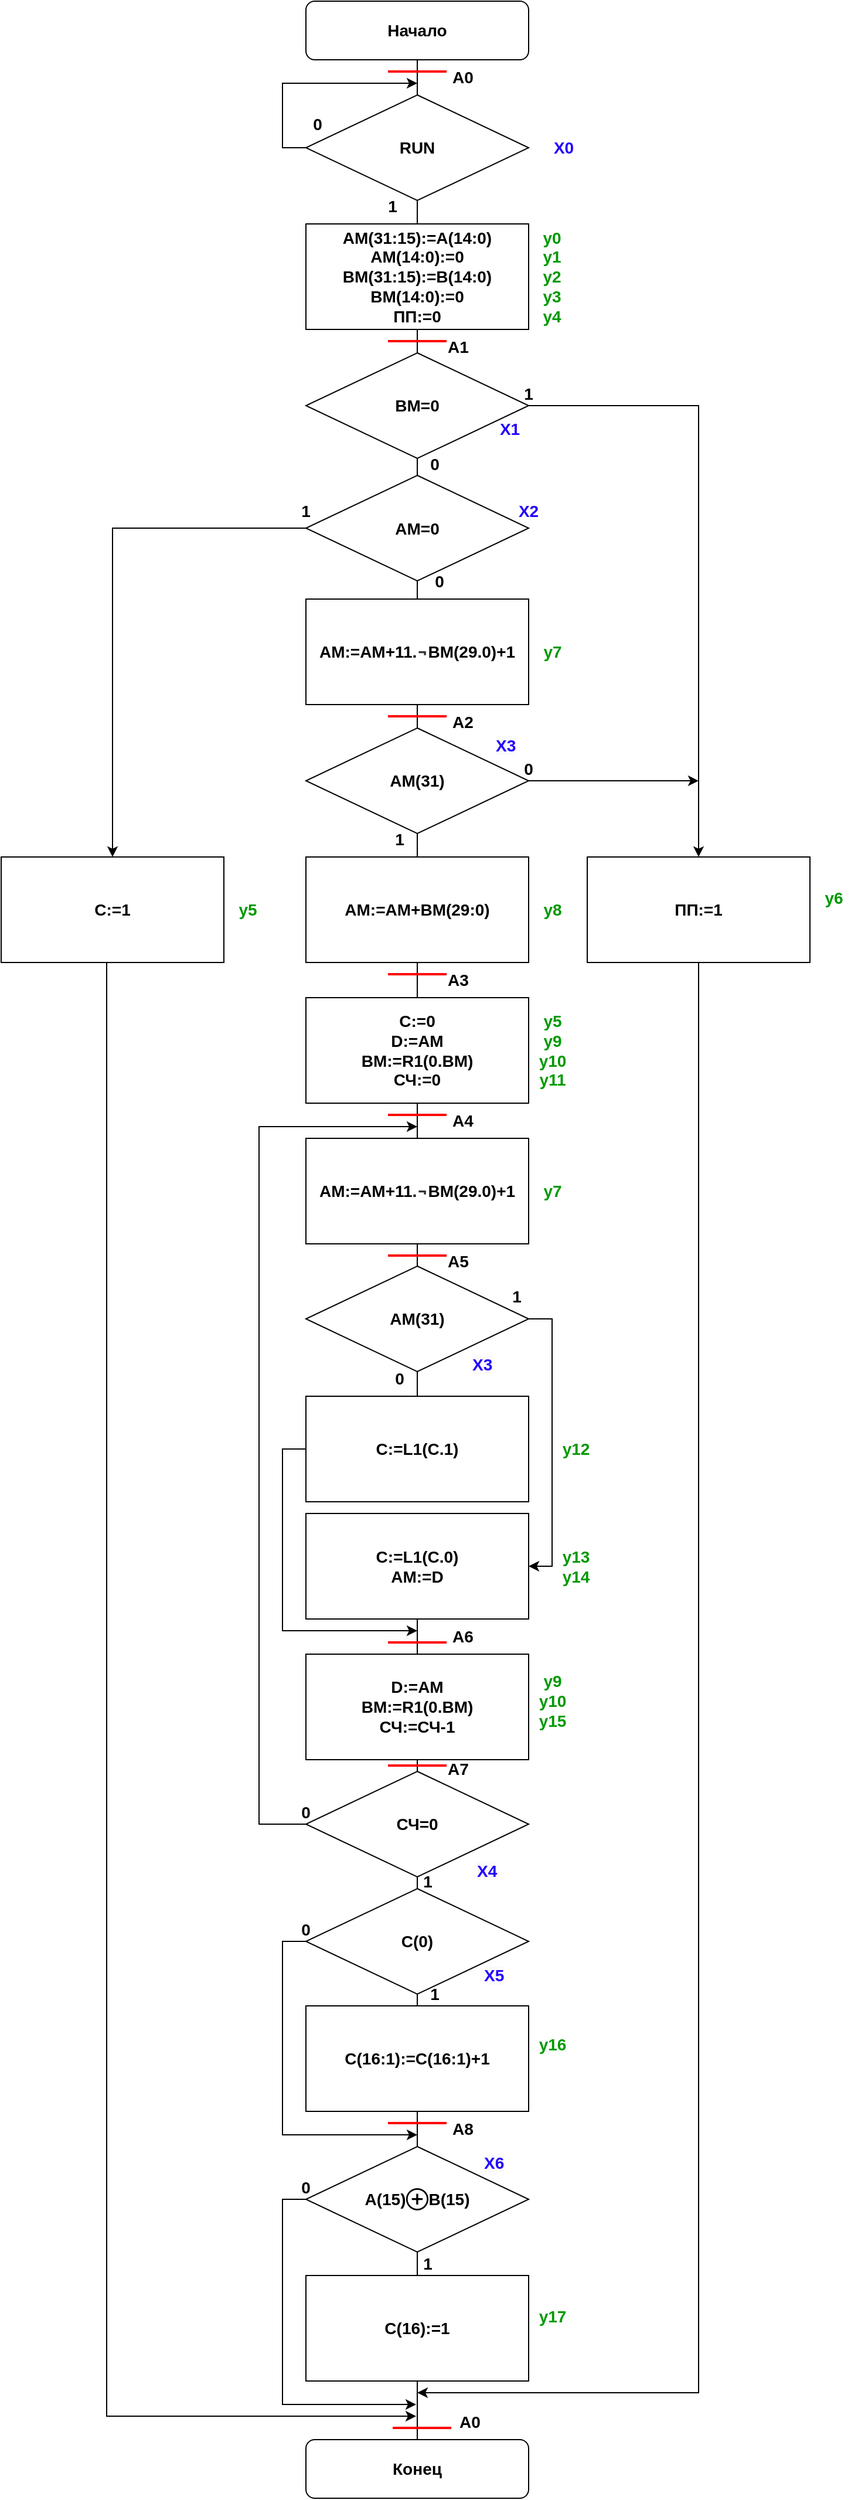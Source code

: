 <mxfile version="23.1.5" type="device">
  <diagram id="C5RBs43oDa-KdzZeNtuy" name="Page-1">
    <mxGraphModel dx="1098" dy="648" grid="1" gridSize="10" guides="1" tooltips="1" connect="1" arrows="1" fold="1" page="1" pageScale="1" pageWidth="827" pageHeight="1169" math="0" shadow="0">
      <root>
        <mxCell id="WIyWlLk6GJQsqaUBKTNV-0" />
        <mxCell id="WIyWlLk6GJQsqaUBKTNV-1" parent="WIyWlLk6GJQsqaUBKTNV-0" />
        <mxCell id="NeMItbaQ3363baABLBJ3-2" value="&lt;span style=&quot;font-size: 14px;&quot;&gt;AM(31:15):=A(14:0)&lt;/span&gt;&lt;div style=&quot;font-size: 14px;&quot;&gt;&lt;span style=&quot;font-size: 14px;&quot;&gt;AM(14:0):=0&lt;/span&gt;&lt;/div&gt;&lt;div style=&quot;font-size: 14px;&quot;&gt;&lt;span style=&quot;font-size: 14px;&quot;&gt;BM(31:15):=B(14:0)&lt;/span&gt;&lt;span style=&quot;font-size: 14px;&quot;&gt;&lt;br style=&quot;font-size: 14px;&quot;&gt;&lt;/span&gt;&lt;/div&gt;&lt;div style=&quot;font-size: 14px;&quot;&gt;&lt;span style=&quot;font-size: 14px;&quot;&gt;BM(14:0):=0&lt;/span&gt;&lt;/div&gt;&lt;div style=&quot;font-size: 14px;&quot;&gt;&lt;span style=&quot;font-size: 14px;&quot;&gt;ПП:=0&lt;/span&gt;&lt;/div&gt;" style="rounded=0;whiteSpace=wrap;html=1;fontSize=14;fontStyle=1" parent="WIyWlLk6GJQsqaUBKTNV-1" vertex="1">
          <mxGeometry x="340" y="280" width="190" height="90" as="geometry" />
        </mxCell>
        <mxCell id="sM19E9n8kaSrz1xQXTx6-0" value="&lt;span style=&quot;font-size: 14px;&quot;&gt;AM:=AM+11.&lt;/span&gt;&lt;span style=&quot;color: rgb(51, 51, 51); font-family: &amp;quot;YS Text&amp;quot;, -apple-system, BlinkMacSystemFont, Arial, Helvetica, sans-serif; font-size: 14px; text-align: start; background-color: rgb(255, 255, 255);&quot;&gt;&lt;span style=&quot;font-size: 14px;&quot;&gt;¬&lt;/span&gt;&lt;/span&gt;&lt;span style=&quot;font-size: 14px;&quot;&gt;BM(29.0)+1&lt;/span&gt;" style="rounded=0;whiteSpace=wrap;html=1;fontSize=14;fontStyle=1" parent="WIyWlLk6GJQsqaUBKTNV-1" vertex="1">
          <mxGeometry x="340" y="600" width="190" height="90" as="geometry" />
        </mxCell>
        <mxCell id="sM19E9n8kaSrz1xQXTx6-1" value="Начало" style="rounded=1;whiteSpace=wrap;html=1;fontSize=14;fontStyle=1" parent="WIyWlLk6GJQsqaUBKTNV-1" vertex="1">
          <mxGeometry x="340" y="90" width="190" height="50" as="geometry" />
        </mxCell>
        <mxCell id="sM19E9n8kaSrz1xQXTx6-11" style="edgeStyle=elbowEdgeStyle;rounded=0;orthogonalLoop=1;jettySize=auto;html=1;exitX=0;exitY=0.5;exitDx=0;exitDy=0;fontSize=14;fontStyle=1" parent="WIyWlLk6GJQsqaUBKTNV-1" source="sM19E9n8kaSrz1xQXTx6-4" edge="1">
          <mxGeometry relative="1" as="geometry">
            <mxPoint x="435" y="160" as="targetPoint" />
            <Array as="points">
              <mxPoint x="320" y="190" />
            </Array>
          </mxGeometry>
        </mxCell>
        <mxCell id="sM19E9n8kaSrz1xQXTx6-4" value="RUN" style="rhombus;whiteSpace=wrap;html=1;fontSize=14;fontStyle=1" parent="WIyWlLk6GJQsqaUBKTNV-1" vertex="1">
          <mxGeometry x="340" y="170" width="190" height="90" as="geometry" />
        </mxCell>
        <mxCell id="sM19E9n8kaSrz1xQXTx6-5" value="" style="endArrow=none;html=1;rounded=0;entryX=0.5;entryY=0;entryDx=0;entryDy=0;exitX=0.5;exitY=1;exitDx=0;exitDy=0;fontSize=14;fontStyle=1" parent="WIyWlLk6GJQsqaUBKTNV-1" source="sM19E9n8kaSrz1xQXTx6-1" target="sM19E9n8kaSrz1xQXTx6-4" edge="1">
          <mxGeometry width="50" height="50" relative="1" as="geometry">
            <mxPoint x="430" y="250" as="sourcePoint" />
            <mxPoint x="480" y="200" as="targetPoint" />
          </mxGeometry>
        </mxCell>
        <mxCell id="sM19E9n8kaSrz1xQXTx6-6" value="" style="endArrow=none;html=1;rounded=0;entryX=0.5;entryY=0;entryDx=0;entryDy=0;exitX=0.5;exitY=1;exitDx=0;exitDy=0;fontSize=14;fontStyle=1" parent="WIyWlLk6GJQsqaUBKTNV-1" source="sM19E9n8kaSrz1xQXTx6-4" target="NeMItbaQ3363baABLBJ3-2" edge="1">
          <mxGeometry width="50" height="50" relative="1" as="geometry">
            <mxPoint x="413" y="270" as="sourcePoint" />
            <mxPoint x="413" y="320" as="targetPoint" />
          </mxGeometry>
        </mxCell>
        <mxCell id="sM19E9n8kaSrz1xQXTx6-10" value="1" style="text;html=1;align=center;verticalAlign=middle;whiteSpace=wrap;rounded=0;fontSize=14;fontStyle=1" parent="WIyWlLk6GJQsqaUBKTNV-1" vertex="1">
          <mxGeometry x="384" y="250" width="60" height="30" as="geometry" />
        </mxCell>
        <mxCell id="sM19E9n8kaSrz1xQXTx6-12" value="" style="endArrow=none;html=1;rounded=0;strokeWidth=2;strokeColor=#FF0000;fontSize=14;fontStyle=1" parent="WIyWlLk6GJQsqaUBKTNV-1" edge="1">
          <mxGeometry width="50" height="50" relative="1" as="geometry">
            <mxPoint x="410" y="150" as="sourcePoint" />
            <mxPoint x="460" y="150" as="targetPoint" />
          </mxGeometry>
        </mxCell>
        <mxCell id="sM19E9n8kaSrz1xQXTx6-86" style="edgeStyle=orthogonalEdgeStyle;rounded=0;orthogonalLoop=1;jettySize=auto;html=1;entryX=0.5;entryY=0;entryDx=0;entryDy=0;fontSize=14;fontStyle=1" parent="WIyWlLk6GJQsqaUBKTNV-1" source="sM19E9n8kaSrz1xQXTx6-13" target="sM19E9n8kaSrz1xQXTx6-85" edge="1">
          <mxGeometry relative="1" as="geometry" />
        </mxCell>
        <mxCell id="sM19E9n8kaSrz1xQXTx6-13" value="BM=0" style="rhombus;whiteSpace=wrap;html=1;fontSize=14;fontStyle=1" parent="WIyWlLk6GJQsqaUBKTNV-1" vertex="1">
          <mxGeometry x="340" y="390" width="190" height="90" as="geometry" />
        </mxCell>
        <mxCell id="sM19E9n8kaSrz1xQXTx6-92" style="edgeStyle=orthogonalEdgeStyle;rounded=0;orthogonalLoop=1;jettySize=auto;html=1;entryX=0.5;entryY=0;entryDx=0;entryDy=0;fontSize=14;fontStyle=1" parent="WIyWlLk6GJQsqaUBKTNV-1" source="sM19E9n8kaSrz1xQXTx6-14" target="sM19E9n8kaSrz1xQXTx6-91" edge="1">
          <mxGeometry relative="1" as="geometry" />
        </mxCell>
        <mxCell id="sM19E9n8kaSrz1xQXTx6-14" value="AM=0" style="rhombus;whiteSpace=wrap;html=1;fontSize=14;fontStyle=1" parent="WIyWlLk6GJQsqaUBKTNV-1" vertex="1">
          <mxGeometry x="340" y="494.5" width="190" height="90" as="geometry" />
        </mxCell>
        <mxCell id="sM19E9n8kaSrz1xQXTx6-15" value="" style="endArrow=none;html=1;rounded=0;entryX=0.5;entryY=1;entryDx=0;entryDy=0;exitX=0.5;exitY=0;exitDx=0;exitDy=0;fontSize=14;fontStyle=1" parent="WIyWlLk6GJQsqaUBKTNV-1" source="sM19E9n8kaSrz1xQXTx6-13" target="NeMItbaQ3363baABLBJ3-2" edge="1">
          <mxGeometry width="50" height="50" relative="1" as="geometry">
            <mxPoint x="380" y="430" as="sourcePoint" />
            <mxPoint x="430" y="380" as="targetPoint" />
          </mxGeometry>
        </mxCell>
        <mxCell id="sM19E9n8kaSrz1xQXTx6-16" value="" style="endArrow=none;html=1;rounded=0;strokeWidth=2;strokeColor=#FF0000;fontSize=14;fontStyle=1" parent="WIyWlLk6GJQsqaUBKTNV-1" edge="1">
          <mxGeometry width="50" height="50" relative="1" as="geometry">
            <mxPoint x="410" y="380" as="sourcePoint" />
            <mxPoint x="460" y="380" as="targetPoint" />
          </mxGeometry>
        </mxCell>
        <mxCell id="sM19E9n8kaSrz1xQXTx6-18" value="A1" style="text;html=1;align=center;verticalAlign=middle;whiteSpace=wrap;rounded=0;fontSize=14;fontStyle=1" parent="WIyWlLk6GJQsqaUBKTNV-1" vertex="1">
          <mxGeometry x="440" y="370" width="60" height="30" as="geometry" />
        </mxCell>
        <mxCell id="sM19E9n8kaSrz1xQXTx6-19" value="A0" style="text;html=1;align=center;verticalAlign=middle;whiteSpace=wrap;rounded=0;fontSize=14;fontStyle=1" parent="WIyWlLk6GJQsqaUBKTNV-1" vertex="1">
          <mxGeometry x="444" y="140" width="60" height="30" as="geometry" />
        </mxCell>
        <mxCell id="sM19E9n8kaSrz1xQXTx6-20" value="0" style="text;html=1;align=center;verticalAlign=middle;whiteSpace=wrap;rounded=0;fontSize=14;fontStyle=1" parent="WIyWlLk6GJQsqaUBKTNV-1" vertex="1">
          <mxGeometry x="320" y="180" width="60" height="30" as="geometry" />
        </mxCell>
        <mxCell id="sM19E9n8kaSrz1xQXTx6-21" value="" style="endArrow=none;html=1;rounded=0;entryX=0.5;entryY=1;entryDx=0;entryDy=0;exitX=0.5;exitY=0;exitDx=0;exitDy=0;fontStyle=1;fontSize=14;" parent="WIyWlLk6GJQsqaUBKTNV-1" source="sM19E9n8kaSrz1xQXTx6-14" target="sM19E9n8kaSrz1xQXTx6-13" edge="1">
          <mxGeometry width="50" height="50" relative="1" as="geometry">
            <mxPoint x="370" y="520" as="sourcePoint" />
            <mxPoint x="420" y="470" as="targetPoint" />
          </mxGeometry>
        </mxCell>
        <mxCell id="sM19E9n8kaSrz1xQXTx6-22" value="0" style="text;html=1;align=center;verticalAlign=middle;whiteSpace=wrap;rounded=0;fontStyle=1;fontSize=14;" parent="WIyWlLk6GJQsqaUBKTNV-1" vertex="1">
          <mxGeometry x="420" y="470" width="60" height="30" as="geometry" />
        </mxCell>
        <mxCell id="sM19E9n8kaSrz1xQXTx6-23" value="0" style="text;html=1;align=center;verticalAlign=middle;whiteSpace=wrap;rounded=0;fontStyle=1;fontSize=14;" parent="WIyWlLk6GJQsqaUBKTNV-1" vertex="1">
          <mxGeometry x="424" y="570" width="60" height="30" as="geometry" />
        </mxCell>
        <mxCell id="sM19E9n8kaSrz1xQXTx6-24" value="" style="endArrow=none;html=1;rounded=0;entryX=0.5;entryY=1;entryDx=0;entryDy=0;exitX=0.5;exitY=0;exitDx=0;exitDy=0;fontStyle=1;fontSize=14;" parent="WIyWlLk6GJQsqaUBKTNV-1" source="sM19E9n8kaSrz1xQXTx6-0" target="sM19E9n8kaSrz1xQXTx6-14" edge="1">
          <mxGeometry width="50" height="50" relative="1" as="geometry">
            <mxPoint x="440" y="650" as="sourcePoint" />
            <mxPoint x="490" y="600" as="targetPoint" />
          </mxGeometry>
        </mxCell>
        <mxCell id="sM19E9n8kaSrz1xQXTx6-89" style="edgeStyle=orthogonalEdgeStyle;rounded=0;orthogonalLoop=1;jettySize=auto;html=1;fontSize=14;fontStyle=1" parent="WIyWlLk6GJQsqaUBKTNV-1" source="sM19E9n8kaSrz1xQXTx6-25" edge="1">
          <mxGeometry relative="1" as="geometry">
            <mxPoint x="675" y="755" as="targetPoint" />
          </mxGeometry>
        </mxCell>
        <mxCell id="sM19E9n8kaSrz1xQXTx6-25" value="AM(31)" style="rhombus;whiteSpace=wrap;html=1;fontSize=14;fontStyle=1" parent="WIyWlLk6GJQsqaUBKTNV-1" vertex="1">
          <mxGeometry x="340" y="710" width="190" height="90" as="geometry" />
        </mxCell>
        <mxCell id="sM19E9n8kaSrz1xQXTx6-26" value="" style="endArrow=none;html=1;rounded=0;entryX=0.5;entryY=1;entryDx=0;entryDy=0;exitX=0.5;exitY=0;exitDx=0;exitDy=0;fontStyle=1;fontSize=14;" parent="WIyWlLk6GJQsqaUBKTNV-1" source="sM19E9n8kaSrz1xQXTx6-25" target="sM19E9n8kaSrz1xQXTx6-0" edge="1">
          <mxGeometry width="50" height="50" relative="1" as="geometry">
            <mxPoint x="270" y="760" as="sourcePoint" />
            <mxPoint x="320" y="710" as="targetPoint" />
          </mxGeometry>
        </mxCell>
        <mxCell id="sM19E9n8kaSrz1xQXTx6-28" value="" style="endArrow=none;html=1;rounded=0;strokeWidth=2;strokeColor=#FF0000;fontSize=14;fontStyle=1" parent="WIyWlLk6GJQsqaUBKTNV-1" edge="1">
          <mxGeometry width="50" height="50" relative="1" as="geometry">
            <mxPoint x="410" y="700" as="sourcePoint" />
            <mxPoint x="460" y="700" as="targetPoint" />
          </mxGeometry>
        </mxCell>
        <mxCell id="sM19E9n8kaSrz1xQXTx6-29" value="A2" style="text;html=1;align=center;verticalAlign=middle;whiteSpace=wrap;rounded=0;fontSize=14;fontStyle=1" parent="WIyWlLk6GJQsqaUBKTNV-1" vertex="1">
          <mxGeometry x="444" y="690" width="60" height="30" as="geometry" />
        </mxCell>
        <mxCell id="sM19E9n8kaSrz1xQXTx6-30" value="AM:=AM+BM(29:0)" style="rounded=0;whiteSpace=wrap;html=1;fontSize=14;fontStyle=1" parent="WIyWlLk6GJQsqaUBKTNV-1" vertex="1">
          <mxGeometry x="340" y="820" width="190" height="90" as="geometry" />
        </mxCell>
        <mxCell id="sM19E9n8kaSrz1xQXTx6-31" value="" style="endArrow=none;html=1;rounded=0;entryX=0.5;entryY=1;entryDx=0;entryDy=0;exitX=0.5;exitY=0;exitDx=0;exitDy=0;fontStyle=1;fontSize=14;" parent="WIyWlLk6GJQsqaUBKTNV-1" source="sM19E9n8kaSrz1xQXTx6-30" target="sM19E9n8kaSrz1xQXTx6-25" edge="1">
          <mxGeometry width="50" height="50" relative="1" as="geometry">
            <mxPoint x="380" y="830" as="sourcePoint" />
            <mxPoint x="430" y="780" as="targetPoint" />
          </mxGeometry>
        </mxCell>
        <mxCell id="sM19E9n8kaSrz1xQXTx6-33" value="1" style="text;html=1;align=center;verticalAlign=middle;whiteSpace=wrap;rounded=0;fontStyle=1;fontSize=14;" parent="WIyWlLk6GJQsqaUBKTNV-1" vertex="1">
          <mxGeometry x="390" y="790" width="60" height="30" as="geometry" />
        </mxCell>
        <mxCell id="sM19E9n8kaSrz1xQXTx6-34" value="C:=0&lt;div style=&quot;font-size: 14px;&quot;&gt;D:=AM&lt;/div&gt;&lt;div style=&quot;font-size: 14px;&quot;&gt;BM:=R1(0.BM)&lt;/div&gt;&lt;div style=&quot;font-size: 14px;&quot;&gt;СЧ:=0&lt;/div&gt;" style="rounded=0;whiteSpace=wrap;html=1;fontSize=14;fontStyle=1" parent="WIyWlLk6GJQsqaUBKTNV-1" vertex="1">
          <mxGeometry x="340" y="940" width="190" height="90" as="geometry" />
        </mxCell>
        <mxCell id="sM19E9n8kaSrz1xQXTx6-35" value="" style="endArrow=none;html=1;rounded=0;entryX=0.5;entryY=1;entryDx=0;entryDy=0;exitX=0.5;exitY=0;exitDx=0;exitDy=0;fontStyle=1;fontSize=14;" parent="WIyWlLk6GJQsqaUBKTNV-1" source="sM19E9n8kaSrz1xQXTx6-34" target="sM19E9n8kaSrz1xQXTx6-30" edge="1">
          <mxGeometry width="50" height="50" relative="1" as="geometry">
            <mxPoint x="270" y="990" as="sourcePoint" />
            <mxPoint x="320" y="940" as="targetPoint" />
          </mxGeometry>
        </mxCell>
        <mxCell id="sM19E9n8kaSrz1xQXTx6-36" value="" style="endArrow=none;html=1;rounded=0;strokeWidth=2;strokeColor=#FF0000;fontSize=14;fontStyle=1" parent="WIyWlLk6GJQsqaUBKTNV-1" edge="1">
          <mxGeometry width="50" height="50" relative="1" as="geometry">
            <mxPoint x="410" y="920" as="sourcePoint" />
            <mxPoint x="460" y="920" as="targetPoint" />
          </mxGeometry>
        </mxCell>
        <mxCell id="sM19E9n8kaSrz1xQXTx6-37" value="A3" style="text;html=1;align=center;verticalAlign=middle;whiteSpace=wrap;rounded=0;fontSize=14;fontStyle=1" parent="WIyWlLk6GJQsqaUBKTNV-1" vertex="1">
          <mxGeometry x="440" y="910" width="60" height="30" as="geometry" />
        </mxCell>
        <mxCell id="sM19E9n8kaSrz1xQXTx6-38" value="AM:=AM+11.&lt;span style=&quot;color: rgb(51, 51, 51); font-family: &amp;quot;YS Text&amp;quot;, -apple-system, BlinkMacSystemFont, Arial, Helvetica, sans-serif; text-align: start; background-color: rgb(255, 255, 255); font-size: 14px;&quot;&gt;¬&lt;/span&gt;BM(29.0)+1" style="rounded=0;whiteSpace=wrap;html=1;fontSize=14;fontStyle=1" parent="WIyWlLk6GJQsqaUBKTNV-1" vertex="1">
          <mxGeometry x="340" y="1060" width="190" height="90" as="geometry" />
        </mxCell>
        <mxCell id="sM19E9n8kaSrz1xQXTx6-39" value="" style="endArrow=none;html=1;rounded=0;entryX=0.5;entryY=1;entryDx=0;entryDy=0;exitX=0.5;exitY=0;exitDx=0;exitDy=0;fontStyle=1;fontSize=14;" parent="WIyWlLk6GJQsqaUBKTNV-1" source="sM19E9n8kaSrz1xQXTx6-38" target="sM19E9n8kaSrz1xQXTx6-34" edge="1">
          <mxGeometry width="50" height="50" relative="1" as="geometry">
            <mxPoint x="270" y="1110" as="sourcePoint" />
            <mxPoint x="320" y="1060" as="targetPoint" />
          </mxGeometry>
        </mxCell>
        <mxCell id="sM19E9n8kaSrz1xQXTx6-40" value="" style="endArrow=none;html=1;rounded=0;strokeWidth=2;strokeColor=#FF0000;fontSize=14;fontStyle=1" parent="WIyWlLk6GJQsqaUBKTNV-1" edge="1">
          <mxGeometry width="50" height="50" relative="1" as="geometry">
            <mxPoint x="410" y="1040" as="sourcePoint" />
            <mxPoint x="460" y="1040" as="targetPoint" />
          </mxGeometry>
        </mxCell>
        <mxCell id="sM19E9n8kaSrz1xQXTx6-41" value="A4" style="text;html=1;align=center;verticalAlign=middle;whiteSpace=wrap;rounded=0;fontSize=14;fontStyle=1" parent="WIyWlLk6GJQsqaUBKTNV-1" vertex="1">
          <mxGeometry x="444" y="1030" width="60" height="30" as="geometry" />
        </mxCell>
        <mxCell id="sM19E9n8kaSrz1xQXTx6-52" style="edgeStyle=orthogonalEdgeStyle;rounded=0;orthogonalLoop=1;jettySize=auto;html=1;entryX=1;entryY=0.5;entryDx=0;entryDy=0;fontStyle=1;fontSize=14;" parent="WIyWlLk6GJQsqaUBKTNV-1" source="sM19E9n8kaSrz1xQXTx6-42" target="sM19E9n8kaSrz1xQXTx6-46" edge="1">
          <mxGeometry relative="1" as="geometry">
            <Array as="points">
              <mxPoint x="550" y="1214" />
              <mxPoint x="550" y="1425" />
            </Array>
          </mxGeometry>
        </mxCell>
        <mxCell id="sM19E9n8kaSrz1xQXTx6-42" value="AM(31)" style="rhombus;whiteSpace=wrap;html=1;fontSize=14;fontStyle=1" parent="WIyWlLk6GJQsqaUBKTNV-1" vertex="1">
          <mxGeometry x="340" y="1169" width="190" height="90" as="geometry" />
        </mxCell>
        <mxCell id="sM19E9n8kaSrz1xQXTx6-43" value="" style="endArrow=none;html=1;rounded=0;entryX=0.5;entryY=1;entryDx=0;entryDy=0;exitX=0.5;exitY=0;exitDx=0;exitDy=0;fontStyle=1;fontSize=14;" parent="WIyWlLk6GJQsqaUBKTNV-1" source="sM19E9n8kaSrz1xQXTx6-42" target="sM19E9n8kaSrz1xQXTx6-38" edge="1">
          <mxGeometry width="50" height="50" relative="1" as="geometry">
            <mxPoint x="320" y="1210" as="sourcePoint" />
            <mxPoint x="370" y="1160" as="targetPoint" />
          </mxGeometry>
        </mxCell>
        <mxCell id="sM19E9n8kaSrz1xQXTx6-44" value="" style="endArrow=none;html=1;rounded=0;entryX=0.5;entryY=1;entryDx=0;entryDy=0;exitX=0.5;exitY=0;exitDx=0;exitDy=0;fontStyle=1;fontSize=14;" parent="WIyWlLk6GJQsqaUBKTNV-1" source="sM19E9n8kaSrz1xQXTx6-45" target="sM19E9n8kaSrz1xQXTx6-42" edge="1">
          <mxGeometry width="50" height="50" relative="1" as="geometry">
            <mxPoint x="430" y="1290" as="sourcePoint" />
            <mxPoint x="410" y="1320" as="targetPoint" />
          </mxGeometry>
        </mxCell>
        <mxCell id="sM19E9n8kaSrz1xQXTx6-49" style="edgeStyle=elbowEdgeStyle;rounded=0;orthogonalLoop=1;jettySize=auto;html=1;fontStyle=1;fontSize=14;" parent="WIyWlLk6GJQsqaUBKTNV-1" source="sM19E9n8kaSrz1xQXTx6-45" edge="1">
          <mxGeometry relative="1" as="geometry">
            <mxPoint x="435" y="1480" as="targetPoint" />
            <Array as="points">
              <mxPoint x="320" y="1410" />
            </Array>
          </mxGeometry>
        </mxCell>
        <mxCell id="sM19E9n8kaSrz1xQXTx6-45" value="C:=L1(C.1)" style="rounded=0;whiteSpace=wrap;html=1;fontSize=14;fontStyle=1" parent="WIyWlLk6GJQsqaUBKTNV-1" vertex="1">
          <mxGeometry x="340" y="1280" width="190" height="90" as="geometry" />
        </mxCell>
        <mxCell id="sM19E9n8kaSrz1xQXTx6-46" value="C:=L1(C.0)&lt;div style=&quot;font-size: 14px;&quot;&gt;AM:=D&lt;/div&gt;" style="rounded=0;whiteSpace=wrap;html=1;fontSize=14;fontStyle=1" parent="WIyWlLk6GJQsqaUBKTNV-1" vertex="1">
          <mxGeometry x="340" y="1380" width="190" height="90" as="geometry" />
        </mxCell>
        <mxCell id="sM19E9n8kaSrz1xQXTx6-47" value="D:=AM&lt;div style=&quot;font-size: 14px;&quot;&gt;BM:=R1(0.BM)&lt;/div&gt;&lt;div style=&quot;font-size: 14px;&quot;&gt;СЧ:=СЧ-1&lt;/div&gt;" style="rounded=0;whiteSpace=wrap;html=1;fontSize=14;fontStyle=1" parent="WIyWlLk6GJQsqaUBKTNV-1" vertex="1">
          <mxGeometry x="340" y="1500" width="190" height="90" as="geometry" />
        </mxCell>
        <mxCell id="sM19E9n8kaSrz1xQXTx6-48" value="" style="endArrow=none;html=1;rounded=0;entryX=0.5;entryY=1;entryDx=0;entryDy=0;exitX=0.5;exitY=0;exitDx=0;exitDy=0;fontStyle=1;fontSize=14;" parent="WIyWlLk6GJQsqaUBKTNV-1" source="sM19E9n8kaSrz1xQXTx6-47" target="sM19E9n8kaSrz1xQXTx6-46" edge="1">
          <mxGeometry width="50" height="50" relative="1" as="geometry">
            <mxPoint x="430" y="1480" as="sourcePoint" />
            <mxPoint x="480" y="1430" as="targetPoint" />
          </mxGeometry>
        </mxCell>
        <mxCell id="sM19E9n8kaSrz1xQXTx6-50" value="" style="endArrow=none;html=1;rounded=0;strokeWidth=2;strokeColor=#FF0000;fontSize=14;fontStyle=1" parent="WIyWlLk6GJQsqaUBKTNV-1" edge="1">
          <mxGeometry width="50" height="50" relative="1" as="geometry">
            <mxPoint x="410" y="1490" as="sourcePoint" />
            <mxPoint x="460" y="1490" as="targetPoint" />
          </mxGeometry>
        </mxCell>
        <mxCell id="sM19E9n8kaSrz1xQXTx6-51" value="A6" style="text;html=1;align=center;verticalAlign=middle;whiteSpace=wrap;rounded=0;fontSize=14;fontStyle=1" parent="WIyWlLk6GJQsqaUBKTNV-1" vertex="1">
          <mxGeometry x="444" y="1470" width="60" height="30" as="geometry" />
        </mxCell>
        <mxCell id="sM19E9n8kaSrz1xQXTx6-57" style="edgeStyle=elbowEdgeStyle;rounded=0;orthogonalLoop=1;jettySize=auto;html=1;fontStyle=1;fontSize=14;" parent="WIyWlLk6GJQsqaUBKTNV-1" source="sM19E9n8kaSrz1xQXTx6-53" edge="1">
          <mxGeometry relative="1" as="geometry">
            <mxPoint x="435" y="1050" as="targetPoint" />
            <Array as="points">
              <mxPoint x="300" y="1350" />
            </Array>
          </mxGeometry>
        </mxCell>
        <mxCell id="sM19E9n8kaSrz1xQXTx6-53" value="СЧ=0" style="rhombus;whiteSpace=wrap;html=1;fontSize=14;fontStyle=1" parent="WIyWlLk6GJQsqaUBKTNV-1" vertex="1">
          <mxGeometry x="340" y="1600" width="190" height="90" as="geometry" />
        </mxCell>
        <mxCell id="sM19E9n8kaSrz1xQXTx6-54" value="" style="endArrow=none;html=1;rounded=0;entryX=0.5;entryY=1;entryDx=0;entryDy=0;exitX=0.5;exitY=0;exitDx=0;exitDy=0;fontStyle=1;fontSize=14;" parent="WIyWlLk6GJQsqaUBKTNV-1" source="sM19E9n8kaSrz1xQXTx6-53" target="sM19E9n8kaSrz1xQXTx6-47" edge="1">
          <mxGeometry width="50" height="50" relative="1" as="geometry">
            <mxPoint x="445" y="1290" as="sourcePoint" />
            <mxPoint x="445" y="1269" as="targetPoint" />
          </mxGeometry>
        </mxCell>
        <mxCell id="sM19E9n8kaSrz1xQXTx6-55" value="0" style="text;html=1;align=center;verticalAlign=middle;whiteSpace=wrap;rounded=0;fontStyle=1;fontSize=14;" parent="WIyWlLk6GJQsqaUBKTNV-1" vertex="1">
          <mxGeometry x="390" y="1250" width="60" height="30" as="geometry" />
        </mxCell>
        <mxCell id="sM19E9n8kaSrz1xQXTx6-56" value="1" style="text;html=1;align=center;verticalAlign=middle;whiteSpace=wrap;rounded=0;fontStyle=1;fontSize=14;" parent="WIyWlLk6GJQsqaUBKTNV-1" vertex="1">
          <mxGeometry x="490" y="1180" width="60" height="30" as="geometry" />
        </mxCell>
        <mxCell id="sM19E9n8kaSrz1xQXTx6-70" style="edgeStyle=elbowEdgeStyle;rounded=0;orthogonalLoop=1;jettySize=auto;html=1;fontSize=14;fontStyle=1" parent="WIyWlLk6GJQsqaUBKTNV-1" source="sM19E9n8kaSrz1xQXTx6-58" edge="1">
          <mxGeometry relative="1" as="geometry">
            <mxPoint x="435" y="1910" as="targetPoint" />
            <Array as="points">
              <mxPoint x="320" y="1820" />
            </Array>
          </mxGeometry>
        </mxCell>
        <mxCell id="sM19E9n8kaSrz1xQXTx6-58" value="С(0)" style="rhombus;whiteSpace=wrap;html=1;fontSize=14;fontStyle=1" parent="WIyWlLk6GJQsqaUBKTNV-1" vertex="1">
          <mxGeometry x="340" y="1700" width="190" height="90" as="geometry" />
        </mxCell>
        <mxCell id="sM19E9n8kaSrz1xQXTx6-59" value="" style="endArrow=none;html=1;rounded=0;entryX=0.5;entryY=1;entryDx=0;entryDy=0;exitX=0.5;exitY=0;exitDx=0;exitDy=0;fontSize=14;fontStyle=1" parent="WIyWlLk6GJQsqaUBKTNV-1" source="sM19E9n8kaSrz1xQXTx6-58" target="sM19E9n8kaSrz1xQXTx6-53" edge="1">
          <mxGeometry width="50" height="50" relative="1" as="geometry">
            <mxPoint x="280" y="1760" as="sourcePoint" />
            <mxPoint x="330" y="1710" as="targetPoint" />
          </mxGeometry>
        </mxCell>
        <mxCell id="sM19E9n8kaSrz1xQXTx6-60" value="1" style="text;html=1;align=center;verticalAlign=middle;whiteSpace=wrap;rounded=0;fontStyle=1;fontSize=14;" parent="WIyWlLk6GJQsqaUBKTNV-1" vertex="1">
          <mxGeometry x="414" y="1679" width="60" height="30" as="geometry" />
        </mxCell>
        <mxCell id="sM19E9n8kaSrz1xQXTx6-62" value="0" style="text;html=1;align=center;verticalAlign=middle;whiteSpace=wrap;rounded=0;fontStyle=1;fontSize=14;" parent="WIyWlLk6GJQsqaUBKTNV-1" vertex="1">
          <mxGeometry x="310" y="1620" width="60" height="30" as="geometry" />
        </mxCell>
        <mxCell id="sM19E9n8kaSrz1xQXTx6-63" value="C(16:1):=C(16:1)+1" style="rounded=0;whiteSpace=wrap;html=1;fontSize=14;fontStyle=1" parent="WIyWlLk6GJQsqaUBKTNV-1" vertex="1">
          <mxGeometry x="340" y="1800" width="190" height="90" as="geometry" />
        </mxCell>
        <mxCell id="sM19E9n8kaSrz1xQXTx6-64" value="" style="endArrow=none;html=1;rounded=0;entryX=0.5;entryY=1;entryDx=0;entryDy=0;exitX=0.5;exitY=0;exitDx=0;exitDy=0;fontSize=14;fontStyle=1" parent="WIyWlLk6GJQsqaUBKTNV-1" source="sM19E9n8kaSrz1xQXTx6-63" target="sM19E9n8kaSrz1xQXTx6-58" edge="1">
          <mxGeometry width="50" height="50" relative="1" as="geometry">
            <mxPoint x="350" y="1820" as="sourcePoint" />
            <mxPoint x="400" y="1770" as="targetPoint" />
          </mxGeometry>
        </mxCell>
        <mxCell id="sM19E9n8kaSrz1xQXTx6-84" style="edgeStyle=elbowEdgeStyle;rounded=0;orthogonalLoop=1;jettySize=auto;html=1;exitX=0.5;exitY=0.833;exitDx=0;exitDy=0;exitPerimeter=0;fontSize=14;fontStyle=1" parent="WIyWlLk6GJQsqaUBKTNV-1" source="sM19E9n8kaSrz1xQXTx6-77" edge="1">
          <mxGeometry relative="1" as="geometry">
            <mxPoint x="434" y="2140" as="targetPoint" />
            <Array as="points">
              <mxPoint x="320" y="2050" />
            </Array>
          </mxGeometry>
        </mxCell>
        <mxCell id="sM19E9n8kaSrz1xQXTx6-65" value="A(15)&lt;span style=&quot;font-family: &amp;quot;YS Text&amp;quot;, -apple-system, BlinkMacSystemFont, Arial, Helvetica, sans-serif; text-align: start; background-color: rgb(255, 255, 255); font-size: 14px;&quot;&gt;&lt;font style=&quot;font-size: 14px;&quot;&gt;⊕&lt;/font&gt;&lt;/span&gt;B(15)" style="rhombus;whiteSpace=wrap;html=1;fontSize=14;fontStyle=1" parent="WIyWlLk6GJQsqaUBKTNV-1" vertex="1">
          <mxGeometry x="340" y="1920" width="190" height="90" as="geometry" />
        </mxCell>
        <mxCell id="sM19E9n8kaSrz1xQXTx6-66" value="" style="endArrow=none;html=1;rounded=0;entryX=0.5;entryY=1;entryDx=0;entryDy=0;exitX=0.5;exitY=0;exitDx=0;exitDy=0;fontSize=14;fontStyle=1" parent="WIyWlLk6GJQsqaUBKTNV-1" source="sM19E9n8kaSrz1xQXTx6-65" target="sM19E9n8kaSrz1xQXTx6-63" edge="1">
          <mxGeometry width="50" height="50" relative="1" as="geometry">
            <mxPoint x="230" y="1960" as="sourcePoint" />
            <mxPoint x="280" y="1910" as="targetPoint" />
          </mxGeometry>
        </mxCell>
        <mxCell id="sM19E9n8kaSrz1xQXTx6-67" value="1" style="text;html=1;align=center;verticalAlign=middle;whiteSpace=wrap;rounded=0;fontStyle=1;fontSize=14;" parent="WIyWlLk6GJQsqaUBKTNV-1" vertex="1">
          <mxGeometry x="430" y="1780" width="40" height="20" as="geometry" />
        </mxCell>
        <mxCell id="sM19E9n8kaSrz1xQXTx6-68" value="" style="endArrow=none;html=1;rounded=0;strokeWidth=2;strokeColor=#FF0000;fontSize=14;fontStyle=1" parent="WIyWlLk6GJQsqaUBKTNV-1" edge="1">
          <mxGeometry width="50" height="50" relative="1" as="geometry">
            <mxPoint x="410" y="1595" as="sourcePoint" />
            <mxPoint x="460" y="1595" as="targetPoint" />
          </mxGeometry>
        </mxCell>
        <mxCell id="sM19E9n8kaSrz1xQXTx6-69" value="A7" style="text;html=1;align=center;verticalAlign=middle;whiteSpace=wrap;rounded=0;fontSize=14;fontStyle=1" parent="WIyWlLk6GJQsqaUBKTNV-1" vertex="1">
          <mxGeometry x="440" y="1583" width="60" height="30" as="geometry" />
        </mxCell>
        <mxCell id="sM19E9n8kaSrz1xQXTx6-71" value="" style="endArrow=none;html=1;rounded=0;strokeWidth=2;strokeColor=#FF0000;fontSize=14;fontStyle=1" parent="WIyWlLk6GJQsqaUBKTNV-1" edge="1">
          <mxGeometry width="50" height="50" relative="1" as="geometry">
            <mxPoint x="410" y="1900" as="sourcePoint" />
            <mxPoint x="460" y="1900" as="targetPoint" />
          </mxGeometry>
        </mxCell>
        <mxCell id="sM19E9n8kaSrz1xQXTx6-72" value="A8" style="text;html=1;align=center;verticalAlign=middle;whiteSpace=wrap;rounded=0;fontSize=14;fontStyle=1" parent="WIyWlLk6GJQsqaUBKTNV-1" vertex="1">
          <mxGeometry x="444" y="1890" width="60" height="30" as="geometry" />
        </mxCell>
        <mxCell id="sM19E9n8kaSrz1xQXTx6-73" value="C(16):=1" style="rounded=0;whiteSpace=wrap;html=1;fontSize=14;fontStyle=1" parent="WIyWlLk6GJQsqaUBKTNV-1" vertex="1">
          <mxGeometry x="340" y="2030" width="190" height="90" as="geometry" />
        </mxCell>
        <mxCell id="sM19E9n8kaSrz1xQXTx6-74" value="" style="endArrow=none;html=1;rounded=0;entryX=0.5;entryY=1;entryDx=0;entryDy=0;exitX=0.5;exitY=0;exitDx=0;exitDy=0;fontSize=14;fontStyle=1" parent="WIyWlLk6GJQsqaUBKTNV-1" source="sM19E9n8kaSrz1xQXTx6-73" target="sM19E9n8kaSrz1xQXTx6-65" edge="1">
          <mxGeometry width="50" height="50" relative="1" as="geometry">
            <mxPoint x="190" y="2020" as="sourcePoint" />
            <mxPoint x="240" y="1970" as="targetPoint" />
          </mxGeometry>
        </mxCell>
        <mxCell id="sM19E9n8kaSrz1xQXTx6-75" value="1" style="text;html=1;align=center;verticalAlign=middle;whiteSpace=wrap;rounded=0;fontStyle=1;fontSize=14;" parent="WIyWlLk6GJQsqaUBKTNV-1" vertex="1">
          <mxGeometry x="424" y="2010" width="40" height="20" as="geometry" />
        </mxCell>
        <mxCell id="sM19E9n8kaSrz1xQXTx6-76" value="0" style="text;html=1;align=center;verticalAlign=middle;whiteSpace=wrap;rounded=0;fontStyle=1;fontSize=14;" parent="WIyWlLk6GJQsqaUBKTNV-1" vertex="1">
          <mxGeometry x="310" y="1720" width="60" height="30" as="geometry" />
        </mxCell>
        <mxCell id="sM19E9n8kaSrz1xQXTx6-77" value="0" style="text;html=1;align=center;verticalAlign=middle;whiteSpace=wrap;rounded=0;fontStyle=1;fontSize=14;" parent="WIyWlLk6GJQsqaUBKTNV-1" vertex="1">
          <mxGeometry x="310" y="1940" width="60" height="30" as="geometry" />
        </mxCell>
        <mxCell id="sM19E9n8kaSrz1xQXTx6-78" value="Конец" style="rounded=1;whiteSpace=wrap;html=1;fontSize=14;fontStyle=1" parent="WIyWlLk6GJQsqaUBKTNV-1" vertex="1">
          <mxGeometry x="340" y="2170" width="190" height="50" as="geometry" />
        </mxCell>
        <mxCell id="sM19E9n8kaSrz1xQXTx6-79" value="" style="endArrow=none;html=1;rounded=0;entryX=0.5;entryY=1;entryDx=0;entryDy=0;exitX=0.5;exitY=0;exitDx=0;exitDy=0;fontSize=14;fontStyle=1" parent="WIyWlLk6GJQsqaUBKTNV-1" source="sM19E9n8kaSrz1xQXTx6-78" target="sM19E9n8kaSrz1xQXTx6-73" edge="1">
          <mxGeometry width="50" height="50" relative="1" as="geometry">
            <mxPoint x="250" y="2160" as="sourcePoint" />
            <mxPoint x="300" y="2110" as="targetPoint" />
          </mxGeometry>
        </mxCell>
        <mxCell id="sM19E9n8kaSrz1xQXTx6-80" value="" style="endArrow=none;html=1;rounded=0;strokeWidth=2;strokeColor=#FF0000;fontSize=14;fontStyle=1" parent="WIyWlLk6GJQsqaUBKTNV-1" edge="1">
          <mxGeometry width="50" height="50" relative="1" as="geometry">
            <mxPoint x="410" y="1160" as="sourcePoint" />
            <mxPoint x="460" y="1160" as="targetPoint" />
          </mxGeometry>
        </mxCell>
        <mxCell id="sM19E9n8kaSrz1xQXTx6-81" value="A5" style="text;html=1;align=center;verticalAlign=middle;whiteSpace=wrap;rounded=0;fontSize=14;fontStyle=1" parent="WIyWlLk6GJQsqaUBKTNV-1" vertex="1">
          <mxGeometry x="440" y="1150" width="60" height="30" as="geometry" />
        </mxCell>
        <mxCell id="sM19E9n8kaSrz1xQXTx6-82" value="" style="endArrow=none;html=1;rounded=0;strokeWidth=2;strokeColor=#FF0000;fontSize=14;fontStyle=1" parent="WIyWlLk6GJQsqaUBKTNV-1" edge="1">
          <mxGeometry width="50" height="50" relative="1" as="geometry">
            <mxPoint x="414" y="2160" as="sourcePoint" />
            <mxPoint x="464" y="2160" as="targetPoint" />
          </mxGeometry>
        </mxCell>
        <mxCell id="sM19E9n8kaSrz1xQXTx6-83" value="A0" style="text;html=1;align=center;verticalAlign=middle;whiteSpace=wrap;rounded=0;fontSize=14;fontStyle=1" parent="WIyWlLk6GJQsqaUBKTNV-1" vertex="1">
          <mxGeometry x="450" y="2140" width="60" height="30" as="geometry" />
        </mxCell>
        <mxCell id="sM19E9n8kaSrz1xQXTx6-87" style="edgeStyle=elbowEdgeStyle;rounded=0;orthogonalLoop=1;jettySize=auto;html=1;fontSize=14;fontStyle=1" parent="WIyWlLk6GJQsqaUBKTNV-1" source="sM19E9n8kaSrz1xQXTx6-85" edge="1">
          <mxGeometry relative="1" as="geometry">
            <mxPoint x="435" y="2130" as="targetPoint" />
            <Array as="points">
              <mxPoint x="675" y="1020" />
            </Array>
          </mxGeometry>
        </mxCell>
        <mxCell id="sM19E9n8kaSrz1xQXTx6-85" value="ПП:=1" style="rounded=0;whiteSpace=wrap;html=1;fontSize=14;fontStyle=1" parent="WIyWlLk6GJQsqaUBKTNV-1" vertex="1">
          <mxGeometry x="580" y="820" width="190" height="90" as="geometry" />
        </mxCell>
        <mxCell id="sM19E9n8kaSrz1xQXTx6-88" value="1" style="text;html=1;align=center;verticalAlign=middle;whiteSpace=wrap;rounded=0;fontSize=14;fontStyle=1" parent="WIyWlLk6GJQsqaUBKTNV-1" vertex="1">
          <mxGeometry x="500" y="410" width="60" height="30" as="geometry" />
        </mxCell>
        <mxCell id="sM19E9n8kaSrz1xQXTx6-90" value="0" style="text;html=1;align=center;verticalAlign=middle;whiteSpace=wrap;rounded=0;fontStyle=1;fontSize=14;" parent="WIyWlLk6GJQsqaUBKTNV-1" vertex="1">
          <mxGeometry x="500" y="730" width="60" height="30" as="geometry" />
        </mxCell>
        <mxCell id="sM19E9n8kaSrz1xQXTx6-93" style="edgeStyle=elbowEdgeStyle;rounded=0;orthogonalLoop=1;jettySize=auto;html=1;fontSize=14;fontStyle=1" parent="WIyWlLk6GJQsqaUBKTNV-1" source="sM19E9n8kaSrz1xQXTx6-91" edge="1">
          <mxGeometry relative="1" as="geometry">
            <mxPoint x="434" y="2150" as="targetPoint" />
            <Array as="points">
              <mxPoint x="170" y="1000" />
            </Array>
          </mxGeometry>
        </mxCell>
        <mxCell id="sM19E9n8kaSrz1xQXTx6-91" value="С:=1" style="rounded=0;whiteSpace=wrap;html=1;fontSize=14;fontStyle=1" parent="WIyWlLk6GJQsqaUBKTNV-1" vertex="1">
          <mxGeometry x="80" y="820" width="190" height="90" as="geometry" />
        </mxCell>
        <mxCell id="sM19E9n8kaSrz1xQXTx6-94" value="1" style="text;html=1;align=center;verticalAlign=middle;whiteSpace=wrap;rounded=0;fontSize=14;fontStyle=1" parent="WIyWlLk6GJQsqaUBKTNV-1" vertex="1">
          <mxGeometry x="310" y="510" width="60" height="30" as="geometry" />
        </mxCell>
        <mxCell id="g7NNx_WgxsztoEX_tOJN-0" value="X0" style="text;html=1;align=center;verticalAlign=middle;whiteSpace=wrap;rounded=0;fontColor=#2200FF;fontStyle=1;fontSize=14;" parent="WIyWlLk6GJQsqaUBKTNV-1" vertex="1">
          <mxGeometry x="530" y="200" width="60" height="30" as="geometry" />
        </mxCell>
        <mxCell id="g7NNx_WgxsztoEX_tOJN-1" value="X1" style="text;html=1;align=center;verticalAlign=middle;whiteSpace=wrap;rounded=0;fontColor=#2200FF;fontStyle=1;fontSize=14;" parent="WIyWlLk6GJQsqaUBKTNV-1" vertex="1">
          <mxGeometry x="484" y="440" width="60" height="30" as="geometry" />
        </mxCell>
        <mxCell id="g7NNx_WgxsztoEX_tOJN-2" value="X2" style="text;html=1;align=center;verticalAlign=middle;whiteSpace=wrap;rounded=0;fontColor=#2200FF;fontStyle=1;fontSize=14;" parent="WIyWlLk6GJQsqaUBKTNV-1" vertex="1">
          <mxGeometry x="500" y="510" width="60" height="30" as="geometry" />
        </mxCell>
        <mxCell id="g7NNx_WgxsztoEX_tOJN-3" value="&lt;span style=&quot;font-family: Helvetica; font-size: 14px; font-style: normal; font-variant-ligatures: normal; font-variant-caps: normal; letter-spacing: normal; orphans: 2; text-align: center; text-indent: 0px; text-transform: none; widows: 2; word-spacing: 0px; -webkit-text-stroke-width: 0px; white-space: normal; background-color: rgb(251, 251, 251); text-decoration-thickness: initial; text-decoration-style: initial; text-decoration-color: initial; float: none; display: inline !important;&quot;&gt;X3&lt;/span&gt;" style="text;whiteSpace=wrap;html=1;fontColor=#2200FF;fontStyle=1;fontSize=14;" parent="WIyWlLk6GJQsqaUBKTNV-1" vertex="1">
          <mxGeometry x="500" y="710" width="50" height="40" as="geometry" />
        </mxCell>
        <mxCell id="g7NNx_WgxsztoEX_tOJN-4" value="&lt;span style=&quot;font-family: Helvetica; font-size: 14px; font-style: normal; font-variant-ligatures: normal; font-variant-caps: normal; letter-spacing: normal; orphans: 2; text-align: center; text-indent: 0px; text-transform: none; widows: 2; word-spacing: 0px; -webkit-text-stroke-width: 0px; white-space: normal; background-color: rgb(251, 251, 251); text-decoration-thickness: initial; text-decoration-style: initial; text-decoration-color: initial; float: none; display: inline !important;&quot;&gt;X3&lt;/span&gt;" style="text;whiteSpace=wrap;html=1;fontColor=#2200FF;fontStyle=1;fontSize=14;" parent="WIyWlLk6GJQsqaUBKTNV-1" vertex="1">
          <mxGeometry x="480" y="1238" width="30" height="21" as="geometry" />
        </mxCell>
        <mxCell id="g7NNx_WgxsztoEX_tOJN-5" value="&lt;span style=&quot;font-family: Helvetica; font-size: 14px; font-style: normal; font-variant-ligatures: normal; font-variant-caps: normal; letter-spacing: normal; orphans: 2; text-align: center; text-indent: 0px; text-transform: none; widows: 2; word-spacing: 0px; -webkit-text-stroke-width: 0px; white-space: normal; background-color: rgb(251, 251, 251); text-decoration-thickness: initial; text-decoration-style: initial; text-decoration-color: initial; float: none; display: inline !important;&quot;&gt;X4&lt;/span&gt;" style="text;whiteSpace=wrap;html=1;fontColor=#2200FF;fontStyle=1;fontSize=14;" parent="WIyWlLk6GJQsqaUBKTNV-1" vertex="1">
          <mxGeometry x="484" y="1670" width="30" height="21" as="geometry" />
        </mxCell>
        <mxCell id="g7NNx_WgxsztoEX_tOJN-6" value="&lt;span style=&quot;font-family: Helvetica; font-size: 14px; font-style: normal; font-variant-ligatures: normal; font-variant-caps: normal; letter-spacing: normal; orphans: 2; text-align: center; text-indent: 0px; text-transform: none; widows: 2; word-spacing: 0px; -webkit-text-stroke-width: 0px; white-space: normal; background-color: rgb(251, 251, 251); text-decoration-thickness: initial; text-decoration-style: initial; text-decoration-color: initial; float: none; display: inline !important;&quot;&gt;X5&lt;/span&gt;" style="text;whiteSpace=wrap;html=1;fontColor=#2200FF;fontStyle=1;fontSize=14;" parent="WIyWlLk6GJQsqaUBKTNV-1" vertex="1">
          <mxGeometry x="490" y="1759" width="30" height="21" as="geometry" />
        </mxCell>
        <mxCell id="g7NNx_WgxsztoEX_tOJN-9" value="&lt;span style=&quot;font-family: Helvetica; font-size: 14px; font-style: normal; font-variant-ligatures: normal; font-variant-caps: normal; letter-spacing: normal; orphans: 2; text-align: center; text-indent: 0px; text-transform: none; widows: 2; word-spacing: 0px; -webkit-text-stroke-width: 0px; white-space: normal; background-color: rgb(251, 251, 251); text-decoration-thickness: initial; text-decoration-style: initial; text-decoration-color: initial; float: none; display: inline !important;&quot;&gt;X6&lt;/span&gt;" style="text;whiteSpace=wrap;html=1;fontColor=#2200FF;fontStyle=1;fontSize=14;" parent="WIyWlLk6GJQsqaUBKTNV-1" vertex="1">
          <mxGeometry x="490" y="1919" width="30" height="21" as="geometry" />
        </mxCell>
        <mxCell id="g7NNx_WgxsztoEX_tOJN-10" value="y0&lt;div style=&quot;font-size: 14px;&quot;&gt;y1&lt;/div&gt;&lt;div style=&quot;font-size: 14px;&quot;&gt;y2&lt;/div&gt;&lt;div style=&quot;font-size: 14px;&quot;&gt;y3&lt;/div&gt;&lt;div style=&quot;font-size: 14px;&quot;&gt;y4&lt;/div&gt;" style="text;html=1;align=center;verticalAlign=middle;whiteSpace=wrap;rounded=0;fontSize=14;fontStyle=1;fontColor=#009900;" parent="WIyWlLk6GJQsqaUBKTNV-1" vertex="1">
          <mxGeometry x="520" y="310" width="60" height="30" as="geometry" />
        </mxCell>
        <mxCell id="g7NNx_WgxsztoEX_tOJN-11" value="y7" style="text;html=1;align=center;verticalAlign=middle;resizable=0;points=[];autosize=1;strokeColor=none;fillColor=none;fontSize=14;fontStyle=1;fontColor=#009900;" parent="WIyWlLk6GJQsqaUBKTNV-1" vertex="1">
          <mxGeometry x="530" y="630" width="40" height="30" as="geometry" />
        </mxCell>
        <mxCell id="g7NNx_WgxsztoEX_tOJN-12" value="y5" style="text;html=1;align=center;verticalAlign=middle;resizable=0;points=[];autosize=1;strokeColor=none;fillColor=none;fontSize=14;fontStyle=1;fontColor=#009900;" parent="WIyWlLk6GJQsqaUBKTNV-1" vertex="1">
          <mxGeometry x="270" y="850" width="40" height="30" as="geometry" />
        </mxCell>
        <mxCell id="g7NNx_WgxsztoEX_tOJN-13" value="y6" style="text;html=1;align=center;verticalAlign=middle;resizable=0;points=[];autosize=1;strokeColor=none;fillColor=none;fontSize=14;fontStyle=1;fontColor=#009900;" parent="WIyWlLk6GJQsqaUBKTNV-1" vertex="1">
          <mxGeometry x="770" y="840" width="40" height="30" as="geometry" />
        </mxCell>
        <mxCell id="g7NNx_WgxsztoEX_tOJN-14" value="y8" style="text;html=1;align=center;verticalAlign=middle;resizable=0;points=[];autosize=1;strokeColor=none;fillColor=none;fontSize=14;fontStyle=1;fontColor=#009900;" parent="WIyWlLk6GJQsqaUBKTNV-1" vertex="1">
          <mxGeometry x="530" y="850" width="40" height="30" as="geometry" />
        </mxCell>
        <mxCell id="g7NNx_WgxsztoEX_tOJN-15" value="y5&lt;div style=&quot;font-size: 14px;&quot;&gt;y9&lt;/div&gt;&lt;div style=&quot;font-size: 14px;&quot;&gt;y10&lt;/div&gt;&lt;div style=&quot;font-size: 14px;&quot;&gt;y11&lt;/div&gt;" style="text;html=1;align=center;verticalAlign=middle;resizable=0;points=[];autosize=1;strokeColor=none;fillColor=none;fontSize=14;fontStyle=1;fontColor=#009900;" parent="WIyWlLk6GJQsqaUBKTNV-1" vertex="1">
          <mxGeometry x="525" y="945" width="50" height="80" as="geometry" />
        </mxCell>
        <mxCell id="g7NNx_WgxsztoEX_tOJN-16" value="y7" style="text;html=1;align=center;verticalAlign=middle;resizable=0;points=[];autosize=1;strokeColor=none;fillColor=none;fontSize=14;fontStyle=1;fontColor=#009900;" parent="WIyWlLk6GJQsqaUBKTNV-1" vertex="1">
          <mxGeometry x="530" y="1090" width="40" height="30" as="geometry" />
        </mxCell>
        <mxCell id="g7NNx_WgxsztoEX_tOJN-17" value="y12" style="text;html=1;align=center;verticalAlign=middle;resizable=0;points=[];autosize=1;strokeColor=none;fillColor=none;fontSize=14;fontStyle=1;fontColor=#009900;" parent="WIyWlLk6GJQsqaUBKTNV-1" vertex="1">
          <mxGeometry x="545" y="1310" width="50" height="30" as="geometry" />
        </mxCell>
        <mxCell id="g7NNx_WgxsztoEX_tOJN-18" value="y13&lt;div style=&quot;font-size: 14px;&quot;&gt;y14&lt;/div&gt;" style="text;html=1;align=center;verticalAlign=middle;resizable=0;points=[];autosize=1;strokeColor=none;fillColor=none;fontSize=14;fontStyle=1;fontColor=#009900;" parent="WIyWlLk6GJQsqaUBKTNV-1" vertex="1">
          <mxGeometry x="545" y="1400" width="50" height="50" as="geometry" />
        </mxCell>
        <mxCell id="g7NNx_WgxsztoEX_tOJN-19" value="y9&lt;div style=&quot;font-size: 14px;&quot;&gt;y10&lt;/div&gt;&lt;div style=&quot;font-size: 14px;&quot;&gt;y15&lt;/div&gt;" style="text;html=1;align=center;verticalAlign=middle;resizable=0;points=[];autosize=1;strokeColor=none;fillColor=none;fontSize=14;fontStyle=1;fontColor=#009900;" parent="WIyWlLk6GJQsqaUBKTNV-1" vertex="1">
          <mxGeometry x="525" y="1510" width="50" height="60" as="geometry" />
        </mxCell>
        <mxCell id="g7NNx_WgxsztoEX_tOJN-20" value="y16" style="text;html=1;align=center;verticalAlign=middle;resizable=0;points=[];autosize=1;strokeColor=none;fillColor=none;fontSize=14;fontStyle=1;fontColor=#009900;" parent="WIyWlLk6GJQsqaUBKTNV-1" vertex="1">
          <mxGeometry x="525" y="1818" width="50" height="30" as="geometry" />
        </mxCell>
        <mxCell id="g7NNx_WgxsztoEX_tOJN-21" value="y17" style="text;html=1;align=center;verticalAlign=middle;resizable=0;points=[];autosize=1;strokeColor=none;fillColor=none;fontSize=14;fontStyle=1;fontColor=#009900;" parent="WIyWlLk6GJQsqaUBKTNV-1" vertex="1">
          <mxGeometry x="525" y="2050" width="50" height="30" as="geometry" />
        </mxCell>
      </root>
    </mxGraphModel>
  </diagram>
</mxfile>
